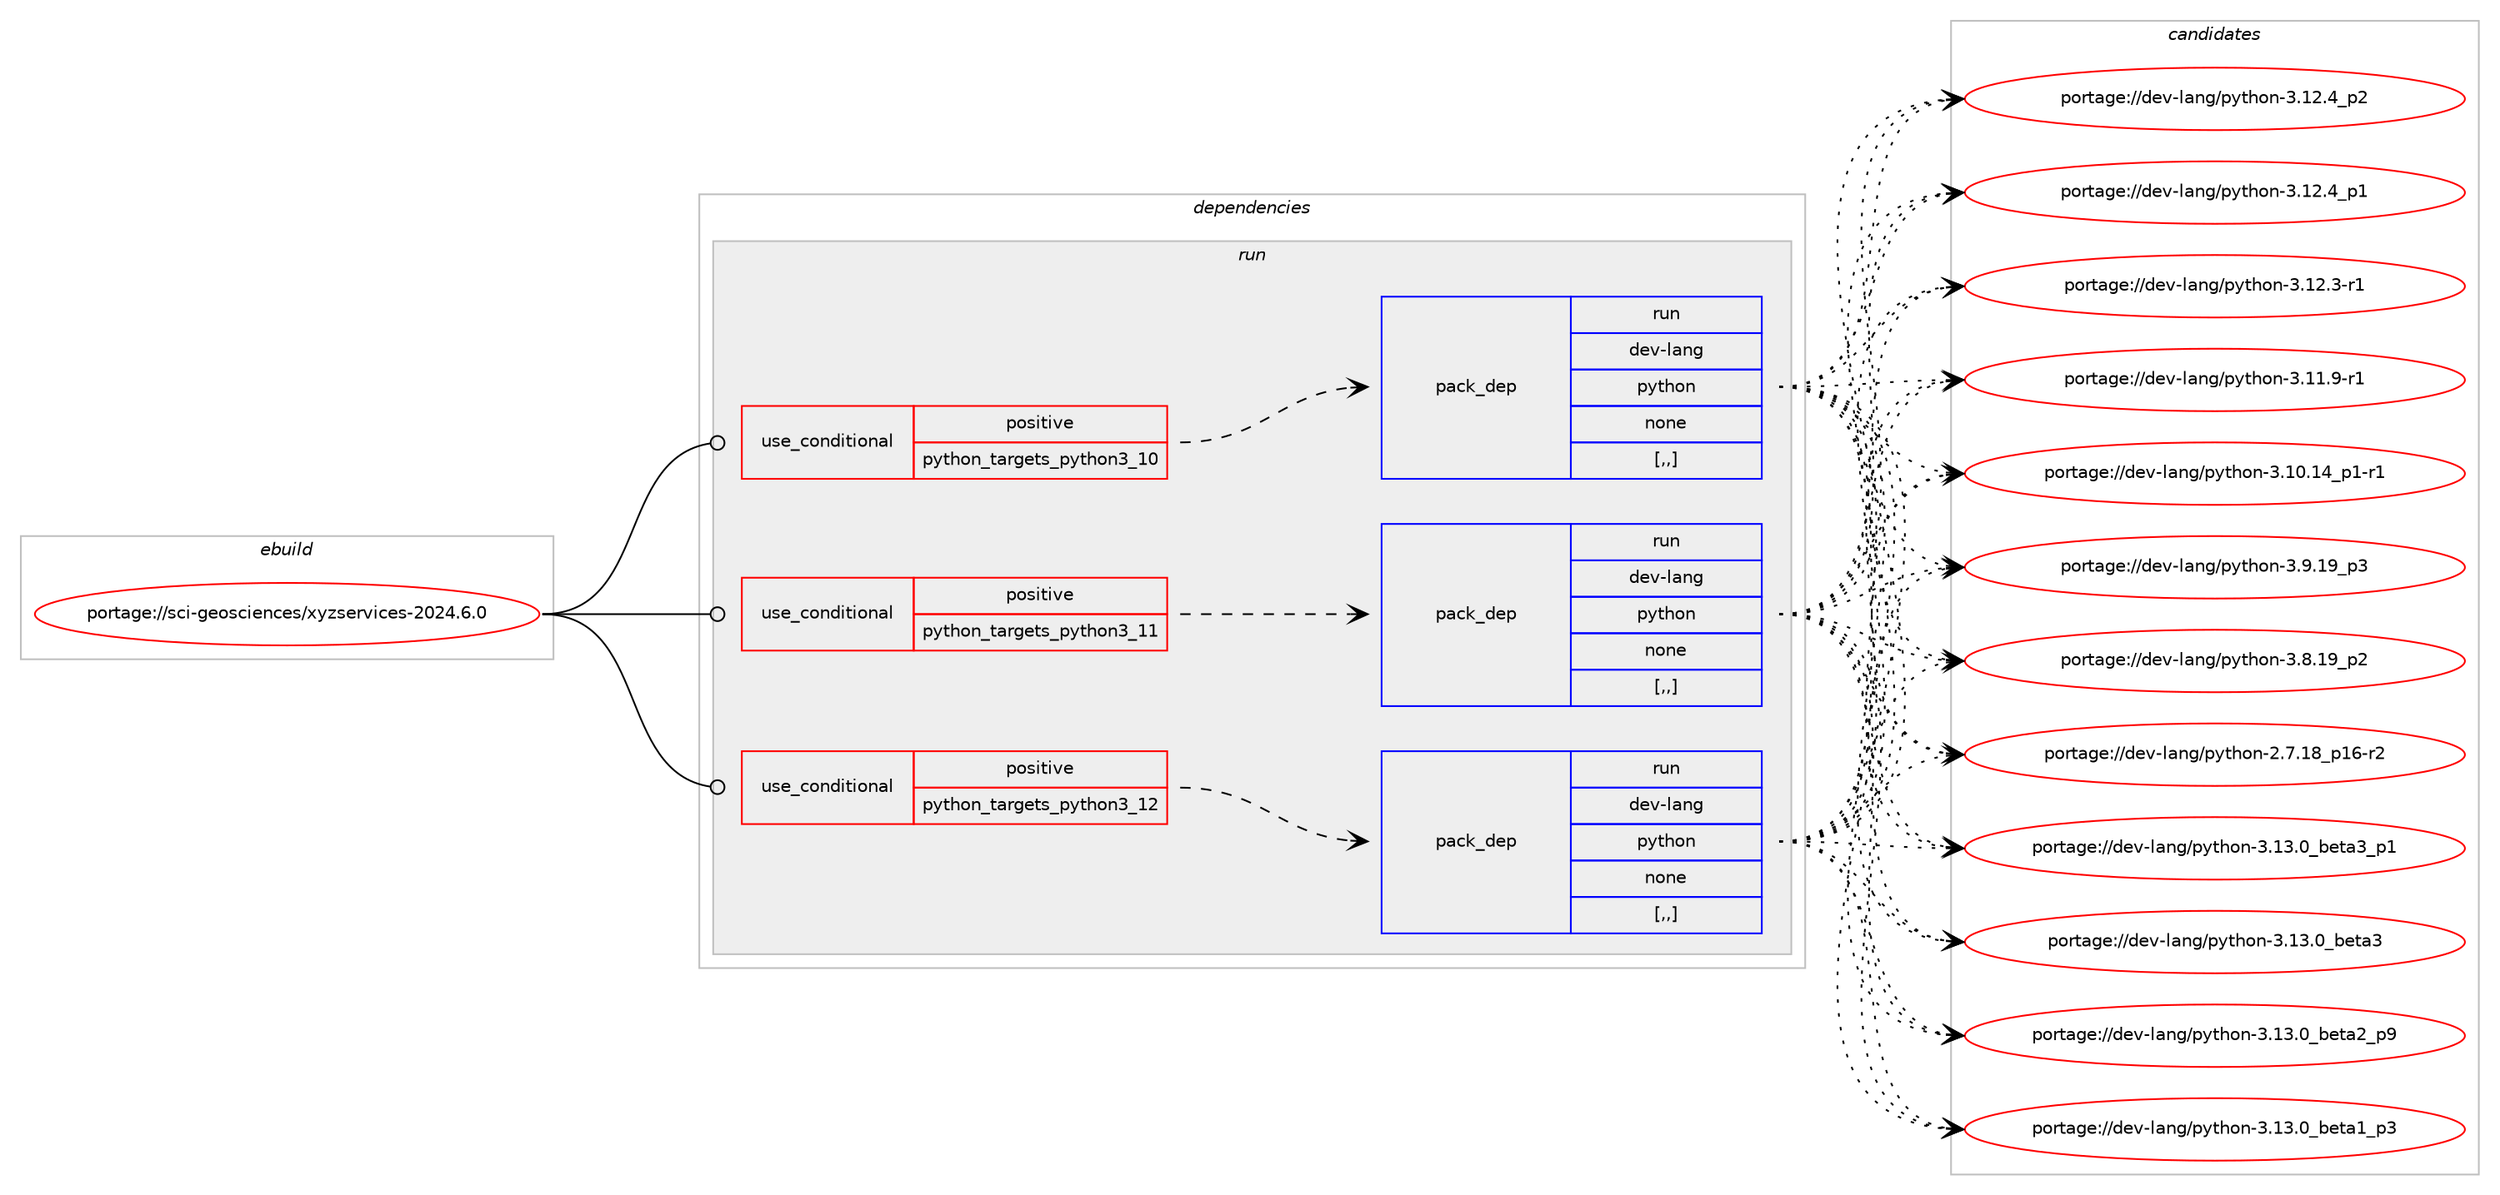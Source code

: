 digraph prolog {

# *************
# Graph options
# *************

newrank=true;
concentrate=true;
compound=true;
graph [rankdir=LR,fontname=Helvetica,fontsize=10,ranksep=1.5];#, ranksep=2.5, nodesep=0.2];
edge  [arrowhead=vee];
node  [fontname=Helvetica,fontsize=10];

# **********
# The ebuild
# **********

subgraph cluster_leftcol {
color=gray;
rank=same;
label=<<i>ebuild</i>>;
id [label="portage://sci-geosciences/xyzservices-2024.6.0", color=red, width=4, href="../sci-geosciences/xyzservices-2024.6.0.svg"];
}

# ****************
# The dependencies
# ****************

subgraph cluster_midcol {
color=gray;
label=<<i>dependencies</i>>;
subgraph cluster_compile {
fillcolor="#eeeeee";
style=filled;
label=<<i>compile</i>>;
}
subgraph cluster_compileandrun {
fillcolor="#eeeeee";
style=filled;
label=<<i>compile and run</i>>;
}
subgraph cluster_run {
fillcolor="#eeeeee";
style=filled;
label=<<i>run</i>>;
subgraph cond104818 {
dependency396725 [label=<<TABLE BORDER="0" CELLBORDER="1" CELLSPACING="0" CELLPADDING="4"><TR><TD ROWSPAN="3" CELLPADDING="10">use_conditional</TD></TR><TR><TD>positive</TD></TR><TR><TD>python_targets_python3_10</TD></TR></TABLE>>, shape=none, color=red];
subgraph pack289056 {
dependency396726 [label=<<TABLE BORDER="0" CELLBORDER="1" CELLSPACING="0" CELLPADDING="4" WIDTH="220"><TR><TD ROWSPAN="6" CELLPADDING="30">pack_dep</TD></TR><TR><TD WIDTH="110">run</TD></TR><TR><TD>dev-lang</TD></TR><TR><TD>python</TD></TR><TR><TD>none</TD></TR><TR><TD>[,,]</TD></TR></TABLE>>, shape=none, color=blue];
}
dependency396725:e -> dependency396726:w [weight=20,style="dashed",arrowhead="vee"];
}
id:e -> dependency396725:w [weight=20,style="solid",arrowhead="odot"];
subgraph cond104819 {
dependency396727 [label=<<TABLE BORDER="0" CELLBORDER="1" CELLSPACING="0" CELLPADDING="4"><TR><TD ROWSPAN="3" CELLPADDING="10">use_conditional</TD></TR><TR><TD>positive</TD></TR><TR><TD>python_targets_python3_11</TD></TR></TABLE>>, shape=none, color=red];
subgraph pack289057 {
dependency396728 [label=<<TABLE BORDER="0" CELLBORDER="1" CELLSPACING="0" CELLPADDING="4" WIDTH="220"><TR><TD ROWSPAN="6" CELLPADDING="30">pack_dep</TD></TR><TR><TD WIDTH="110">run</TD></TR><TR><TD>dev-lang</TD></TR><TR><TD>python</TD></TR><TR><TD>none</TD></TR><TR><TD>[,,]</TD></TR></TABLE>>, shape=none, color=blue];
}
dependency396727:e -> dependency396728:w [weight=20,style="dashed",arrowhead="vee"];
}
id:e -> dependency396727:w [weight=20,style="solid",arrowhead="odot"];
subgraph cond104820 {
dependency396729 [label=<<TABLE BORDER="0" CELLBORDER="1" CELLSPACING="0" CELLPADDING="4"><TR><TD ROWSPAN="3" CELLPADDING="10">use_conditional</TD></TR><TR><TD>positive</TD></TR><TR><TD>python_targets_python3_12</TD></TR></TABLE>>, shape=none, color=red];
subgraph pack289058 {
dependency396730 [label=<<TABLE BORDER="0" CELLBORDER="1" CELLSPACING="0" CELLPADDING="4" WIDTH="220"><TR><TD ROWSPAN="6" CELLPADDING="30">pack_dep</TD></TR><TR><TD WIDTH="110">run</TD></TR><TR><TD>dev-lang</TD></TR><TR><TD>python</TD></TR><TR><TD>none</TD></TR><TR><TD>[,,]</TD></TR></TABLE>>, shape=none, color=blue];
}
dependency396729:e -> dependency396730:w [weight=20,style="dashed",arrowhead="vee"];
}
id:e -> dependency396729:w [weight=20,style="solid",arrowhead="odot"];
}
}

# **************
# The candidates
# **************

subgraph cluster_choices {
rank=same;
color=gray;
label=<<i>candidates</i>>;

subgraph choice289056 {
color=black;
nodesep=1;
choice10010111845108971101034711212111610411111045514649514648959810111697519511249 [label="portage://dev-lang/python-3.13.0_beta3_p1", color=red, width=4,href="../dev-lang/python-3.13.0_beta3_p1.svg"];
choice1001011184510897110103471121211161041111104551464951464895981011169751 [label="portage://dev-lang/python-3.13.0_beta3", color=red, width=4,href="../dev-lang/python-3.13.0_beta3.svg"];
choice10010111845108971101034711212111610411111045514649514648959810111697509511257 [label="portage://dev-lang/python-3.13.0_beta2_p9", color=red, width=4,href="../dev-lang/python-3.13.0_beta2_p9.svg"];
choice10010111845108971101034711212111610411111045514649514648959810111697499511251 [label="portage://dev-lang/python-3.13.0_beta1_p3", color=red, width=4,href="../dev-lang/python-3.13.0_beta1_p3.svg"];
choice100101118451089711010347112121116104111110455146495046529511250 [label="portage://dev-lang/python-3.12.4_p2", color=red, width=4,href="../dev-lang/python-3.12.4_p2.svg"];
choice100101118451089711010347112121116104111110455146495046529511249 [label="portage://dev-lang/python-3.12.4_p1", color=red, width=4,href="../dev-lang/python-3.12.4_p1.svg"];
choice100101118451089711010347112121116104111110455146495046514511449 [label="portage://dev-lang/python-3.12.3-r1", color=red, width=4,href="../dev-lang/python-3.12.3-r1.svg"];
choice100101118451089711010347112121116104111110455146494946574511449 [label="portage://dev-lang/python-3.11.9-r1", color=red, width=4,href="../dev-lang/python-3.11.9-r1.svg"];
choice100101118451089711010347112121116104111110455146494846495295112494511449 [label="portage://dev-lang/python-3.10.14_p1-r1", color=red, width=4,href="../dev-lang/python-3.10.14_p1-r1.svg"];
choice100101118451089711010347112121116104111110455146574649579511251 [label="portage://dev-lang/python-3.9.19_p3", color=red, width=4,href="../dev-lang/python-3.9.19_p3.svg"];
choice100101118451089711010347112121116104111110455146564649579511250 [label="portage://dev-lang/python-3.8.19_p2", color=red, width=4,href="../dev-lang/python-3.8.19_p2.svg"];
choice100101118451089711010347112121116104111110455046554649569511249544511450 [label="portage://dev-lang/python-2.7.18_p16-r2", color=red, width=4,href="../dev-lang/python-2.7.18_p16-r2.svg"];
dependency396726:e -> choice10010111845108971101034711212111610411111045514649514648959810111697519511249:w [style=dotted,weight="100"];
dependency396726:e -> choice1001011184510897110103471121211161041111104551464951464895981011169751:w [style=dotted,weight="100"];
dependency396726:e -> choice10010111845108971101034711212111610411111045514649514648959810111697509511257:w [style=dotted,weight="100"];
dependency396726:e -> choice10010111845108971101034711212111610411111045514649514648959810111697499511251:w [style=dotted,weight="100"];
dependency396726:e -> choice100101118451089711010347112121116104111110455146495046529511250:w [style=dotted,weight="100"];
dependency396726:e -> choice100101118451089711010347112121116104111110455146495046529511249:w [style=dotted,weight="100"];
dependency396726:e -> choice100101118451089711010347112121116104111110455146495046514511449:w [style=dotted,weight="100"];
dependency396726:e -> choice100101118451089711010347112121116104111110455146494946574511449:w [style=dotted,weight="100"];
dependency396726:e -> choice100101118451089711010347112121116104111110455146494846495295112494511449:w [style=dotted,weight="100"];
dependency396726:e -> choice100101118451089711010347112121116104111110455146574649579511251:w [style=dotted,weight="100"];
dependency396726:e -> choice100101118451089711010347112121116104111110455146564649579511250:w [style=dotted,weight="100"];
dependency396726:e -> choice100101118451089711010347112121116104111110455046554649569511249544511450:w [style=dotted,weight="100"];
}
subgraph choice289057 {
color=black;
nodesep=1;
choice10010111845108971101034711212111610411111045514649514648959810111697519511249 [label="portage://dev-lang/python-3.13.0_beta3_p1", color=red, width=4,href="../dev-lang/python-3.13.0_beta3_p1.svg"];
choice1001011184510897110103471121211161041111104551464951464895981011169751 [label="portage://dev-lang/python-3.13.0_beta3", color=red, width=4,href="../dev-lang/python-3.13.0_beta3.svg"];
choice10010111845108971101034711212111610411111045514649514648959810111697509511257 [label="portage://dev-lang/python-3.13.0_beta2_p9", color=red, width=4,href="../dev-lang/python-3.13.0_beta2_p9.svg"];
choice10010111845108971101034711212111610411111045514649514648959810111697499511251 [label="portage://dev-lang/python-3.13.0_beta1_p3", color=red, width=4,href="../dev-lang/python-3.13.0_beta1_p3.svg"];
choice100101118451089711010347112121116104111110455146495046529511250 [label="portage://dev-lang/python-3.12.4_p2", color=red, width=4,href="../dev-lang/python-3.12.4_p2.svg"];
choice100101118451089711010347112121116104111110455146495046529511249 [label="portage://dev-lang/python-3.12.4_p1", color=red, width=4,href="../dev-lang/python-3.12.4_p1.svg"];
choice100101118451089711010347112121116104111110455146495046514511449 [label="portage://dev-lang/python-3.12.3-r1", color=red, width=4,href="../dev-lang/python-3.12.3-r1.svg"];
choice100101118451089711010347112121116104111110455146494946574511449 [label="portage://dev-lang/python-3.11.9-r1", color=red, width=4,href="../dev-lang/python-3.11.9-r1.svg"];
choice100101118451089711010347112121116104111110455146494846495295112494511449 [label="portage://dev-lang/python-3.10.14_p1-r1", color=red, width=4,href="../dev-lang/python-3.10.14_p1-r1.svg"];
choice100101118451089711010347112121116104111110455146574649579511251 [label="portage://dev-lang/python-3.9.19_p3", color=red, width=4,href="../dev-lang/python-3.9.19_p3.svg"];
choice100101118451089711010347112121116104111110455146564649579511250 [label="portage://dev-lang/python-3.8.19_p2", color=red, width=4,href="../dev-lang/python-3.8.19_p2.svg"];
choice100101118451089711010347112121116104111110455046554649569511249544511450 [label="portage://dev-lang/python-2.7.18_p16-r2", color=red, width=4,href="../dev-lang/python-2.7.18_p16-r2.svg"];
dependency396728:e -> choice10010111845108971101034711212111610411111045514649514648959810111697519511249:w [style=dotted,weight="100"];
dependency396728:e -> choice1001011184510897110103471121211161041111104551464951464895981011169751:w [style=dotted,weight="100"];
dependency396728:e -> choice10010111845108971101034711212111610411111045514649514648959810111697509511257:w [style=dotted,weight="100"];
dependency396728:e -> choice10010111845108971101034711212111610411111045514649514648959810111697499511251:w [style=dotted,weight="100"];
dependency396728:e -> choice100101118451089711010347112121116104111110455146495046529511250:w [style=dotted,weight="100"];
dependency396728:e -> choice100101118451089711010347112121116104111110455146495046529511249:w [style=dotted,weight="100"];
dependency396728:e -> choice100101118451089711010347112121116104111110455146495046514511449:w [style=dotted,weight="100"];
dependency396728:e -> choice100101118451089711010347112121116104111110455146494946574511449:w [style=dotted,weight="100"];
dependency396728:e -> choice100101118451089711010347112121116104111110455146494846495295112494511449:w [style=dotted,weight="100"];
dependency396728:e -> choice100101118451089711010347112121116104111110455146574649579511251:w [style=dotted,weight="100"];
dependency396728:e -> choice100101118451089711010347112121116104111110455146564649579511250:w [style=dotted,weight="100"];
dependency396728:e -> choice100101118451089711010347112121116104111110455046554649569511249544511450:w [style=dotted,weight="100"];
}
subgraph choice289058 {
color=black;
nodesep=1;
choice10010111845108971101034711212111610411111045514649514648959810111697519511249 [label="portage://dev-lang/python-3.13.0_beta3_p1", color=red, width=4,href="../dev-lang/python-3.13.0_beta3_p1.svg"];
choice1001011184510897110103471121211161041111104551464951464895981011169751 [label="portage://dev-lang/python-3.13.0_beta3", color=red, width=4,href="../dev-lang/python-3.13.0_beta3.svg"];
choice10010111845108971101034711212111610411111045514649514648959810111697509511257 [label="portage://dev-lang/python-3.13.0_beta2_p9", color=red, width=4,href="../dev-lang/python-3.13.0_beta2_p9.svg"];
choice10010111845108971101034711212111610411111045514649514648959810111697499511251 [label="portage://dev-lang/python-3.13.0_beta1_p3", color=red, width=4,href="../dev-lang/python-3.13.0_beta1_p3.svg"];
choice100101118451089711010347112121116104111110455146495046529511250 [label="portage://dev-lang/python-3.12.4_p2", color=red, width=4,href="../dev-lang/python-3.12.4_p2.svg"];
choice100101118451089711010347112121116104111110455146495046529511249 [label="portage://dev-lang/python-3.12.4_p1", color=red, width=4,href="../dev-lang/python-3.12.4_p1.svg"];
choice100101118451089711010347112121116104111110455146495046514511449 [label="portage://dev-lang/python-3.12.3-r1", color=red, width=4,href="../dev-lang/python-3.12.3-r1.svg"];
choice100101118451089711010347112121116104111110455146494946574511449 [label="portage://dev-lang/python-3.11.9-r1", color=red, width=4,href="../dev-lang/python-3.11.9-r1.svg"];
choice100101118451089711010347112121116104111110455146494846495295112494511449 [label="portage://dev-lang/python-3.10.14_p1-r1", color=red, width=4,href="../dev-lang/python-3.10.14_p1-r1.svg"];
choice100101118451089711010347112121116104111110455146574649579511251 [label="portage://dev-lang/python-3.9.19_p3", color=red, width=4,href="../dev-lang/python-3.9.19_p3.svg"];
choice100101118451089711010347112121116104111110455146564649579511250 [label="portage://dev-lang/python-3.8.19_p2", color=red, width=4,href="../dev-lang/python-3.8.19_p2.svg"];
choice100101118451089711010347112121116104111110455046554649569511249544511450 [label="portage://dev-lang/python-2.7.18_p16-r2", color=red, width=4,href="../dev-lang/python-2.7.18_p16-r2.svg"];
dependency396730:e -> choice10010111845108971101034711212111610411111045514649514648959810111697519511249:w [style=dotted,weight="100"];
dependency396730:e -> choice1001011184510897110103471121211161041111104551464951464895981011169751:w [style=dotted,weight="100"];
dependency396730:e -> choice10010111845108971101034711212111610411111045514649514648959810111697509511257:w [style=dotted,weight="100"];
dependency396730:e -> choice10010111845108971101034711212111610411111045514649514648959810111697499511251:w [style=dotted,weight="100"];
dependency396730:e -> choice100101118451089711010347112121116104111110455146495046529511250:w [style=dotted,weight="100"];
dependency396730:e -> choice100101118451089711010347112121116104111110455146495046529511249:w [style=dotted,weight="100"];
dependency396730:e -> choice100101118451089711010347112121116104111110455146495046514511449:w [style=dotted,weight="100"];
dependency396730:e -> choice100101118451089711010347112121116104111110455146494946574511449:w [style=dotted,weight="100"];
dependency396730:e -> choice100101118451089711010347112121116104111110455146494846495295112494511449:w [style=dotted,weight="100"];
dependency396730:e -> choice100101118451089711010347112121116104111110455146574649579511251:w [style=dotted,weight="100"];
dependency396730:e -> choice100101118451089711010347112121116104111110455146564649579511250:w [style=dotted,weight="100"];
dependency396730:e -> choice100101118451089711010347112121116104111110455046554649569511249544511450:w [style=dotted,weight="100"];
}
}

}
